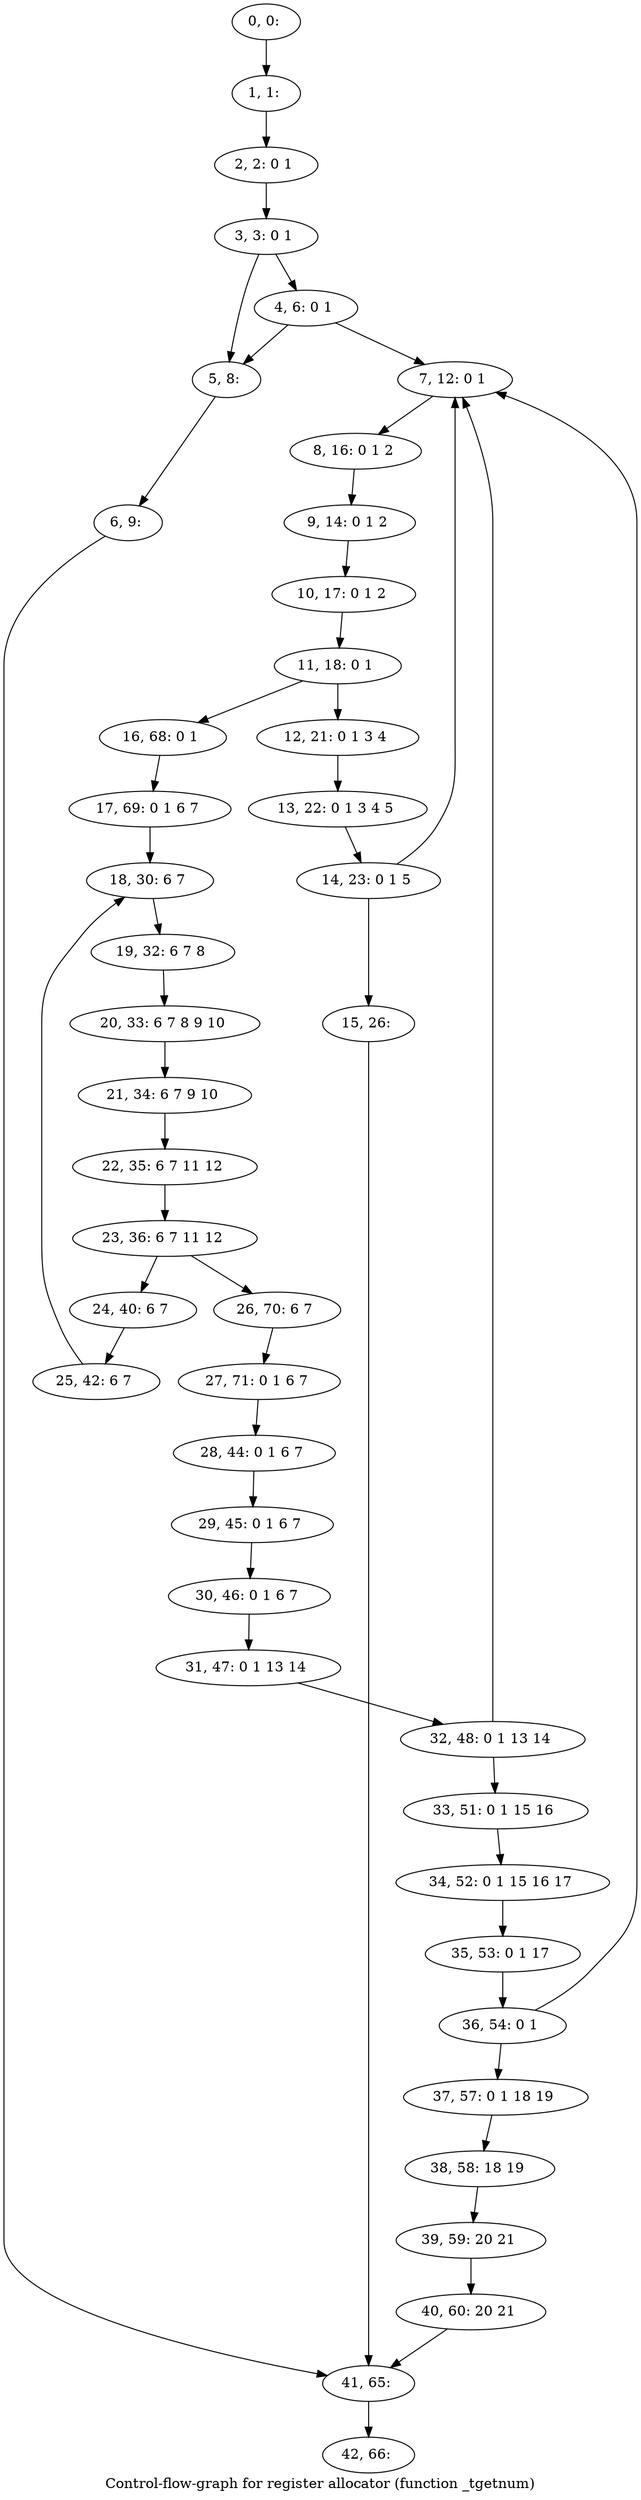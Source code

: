 digraph G {
graph [label="Control-flow-graph for register allocator (function _tgetnum)"]
0[label="0, 0: "];
1[label="1, 1: "];
2[label="2, 2: 0 1 "];
3[label="3, 3: 0 1 "];
4[label="4, 6: 0 1 "];
5[label="5, 8: "];
6[label="6, 9: "];
7[label="7, 12: 0 1 "];
8[label="8, 16: 0 1 2 "];
9[label="9, 14: 0 1 2 "];
10[label="10, 17: 0 1 2 "];
11[label="11, 18: 0 1 "];
12[label="12, 21: 0 1 3 4 "];
13[label="13, 22: 0 1 3 4 5 "];
14[label="14, 23: 0 1 5 "];
15[label="15, 26: "];
16[label="16, 68: 0 1 "];
17[label="17, 69: 0 1 6 7 "];
18[label="18, 30: 6 7 "];
19[label="19, 32: 6 7 8 "];
20[label="20, 33: 6 7 8 9 10 "];
21[label="21, 34: 6 7 9 10 "];
22[label="22, 35: 6 7 11 12 "];
23[label="23, 36: 6 7 11 12 "];
24[label="24, 40: 6 7 "];
25[label="25, 42: 6 7 "];
26[label="26, 70: 6 7 "];
27[label="27, 71: 0 1 6 7 "];
28[label="28, 44: 0 1 6 7 "];
29[label="29, 45: 0 1 6 7 "];
30[label="30, 46: 0 1 6 7 "];
31[label="31, 47: 0 1 13 14 "];
32[label="32, 48: 0 1 13 14 "];
33[label="33, 51: 0 1 15 16 "];
34[label="34, 52: 0 1 15 16 17 "];
35[label="35, 53: 0 1 17 "];
36[label="36, 54: 0 1 "];
37[label="37, 57: 0 1 18 19 "];
38[label="38, 58: 18 19 "];
39[label="39, 59: 20 21 "];
40[label="40, 60: 20 21 "];
41[label="41, 65: "];
42[label="42, 66: "];
0->1 ;
1->2 ;
2->3 ;
3->4 ;
3->5 ;
4->5 ;
4->7 ;
5->6 ;
6->41 ;
7->8 ;
8->9 ;
9->10 ;
10->11 ;
11->12 ;
11->16 ;
12->13 ;
13->14 ;
14->15 ;
14->7 ;
15->41 ;
16->17 ;
17->18 ;
18->19 ;
19->20 ;
20->21 ;
21->22 ;
22->23 ;
23->24 ;
23->26 ;
24->25 ;
25->18 ;
26->27 ;
27->28 ;
28->29 ;
29->30 ;
30->31 ;
31->32 ;
32->33 ;
32->7 ;
33->34 ;
34->35 ;
35->36 ;
36->37 ;
36->7 ;
37->38 ;
38->39 ;
39->40 ;
40->41 ;
41->42 ;
}
